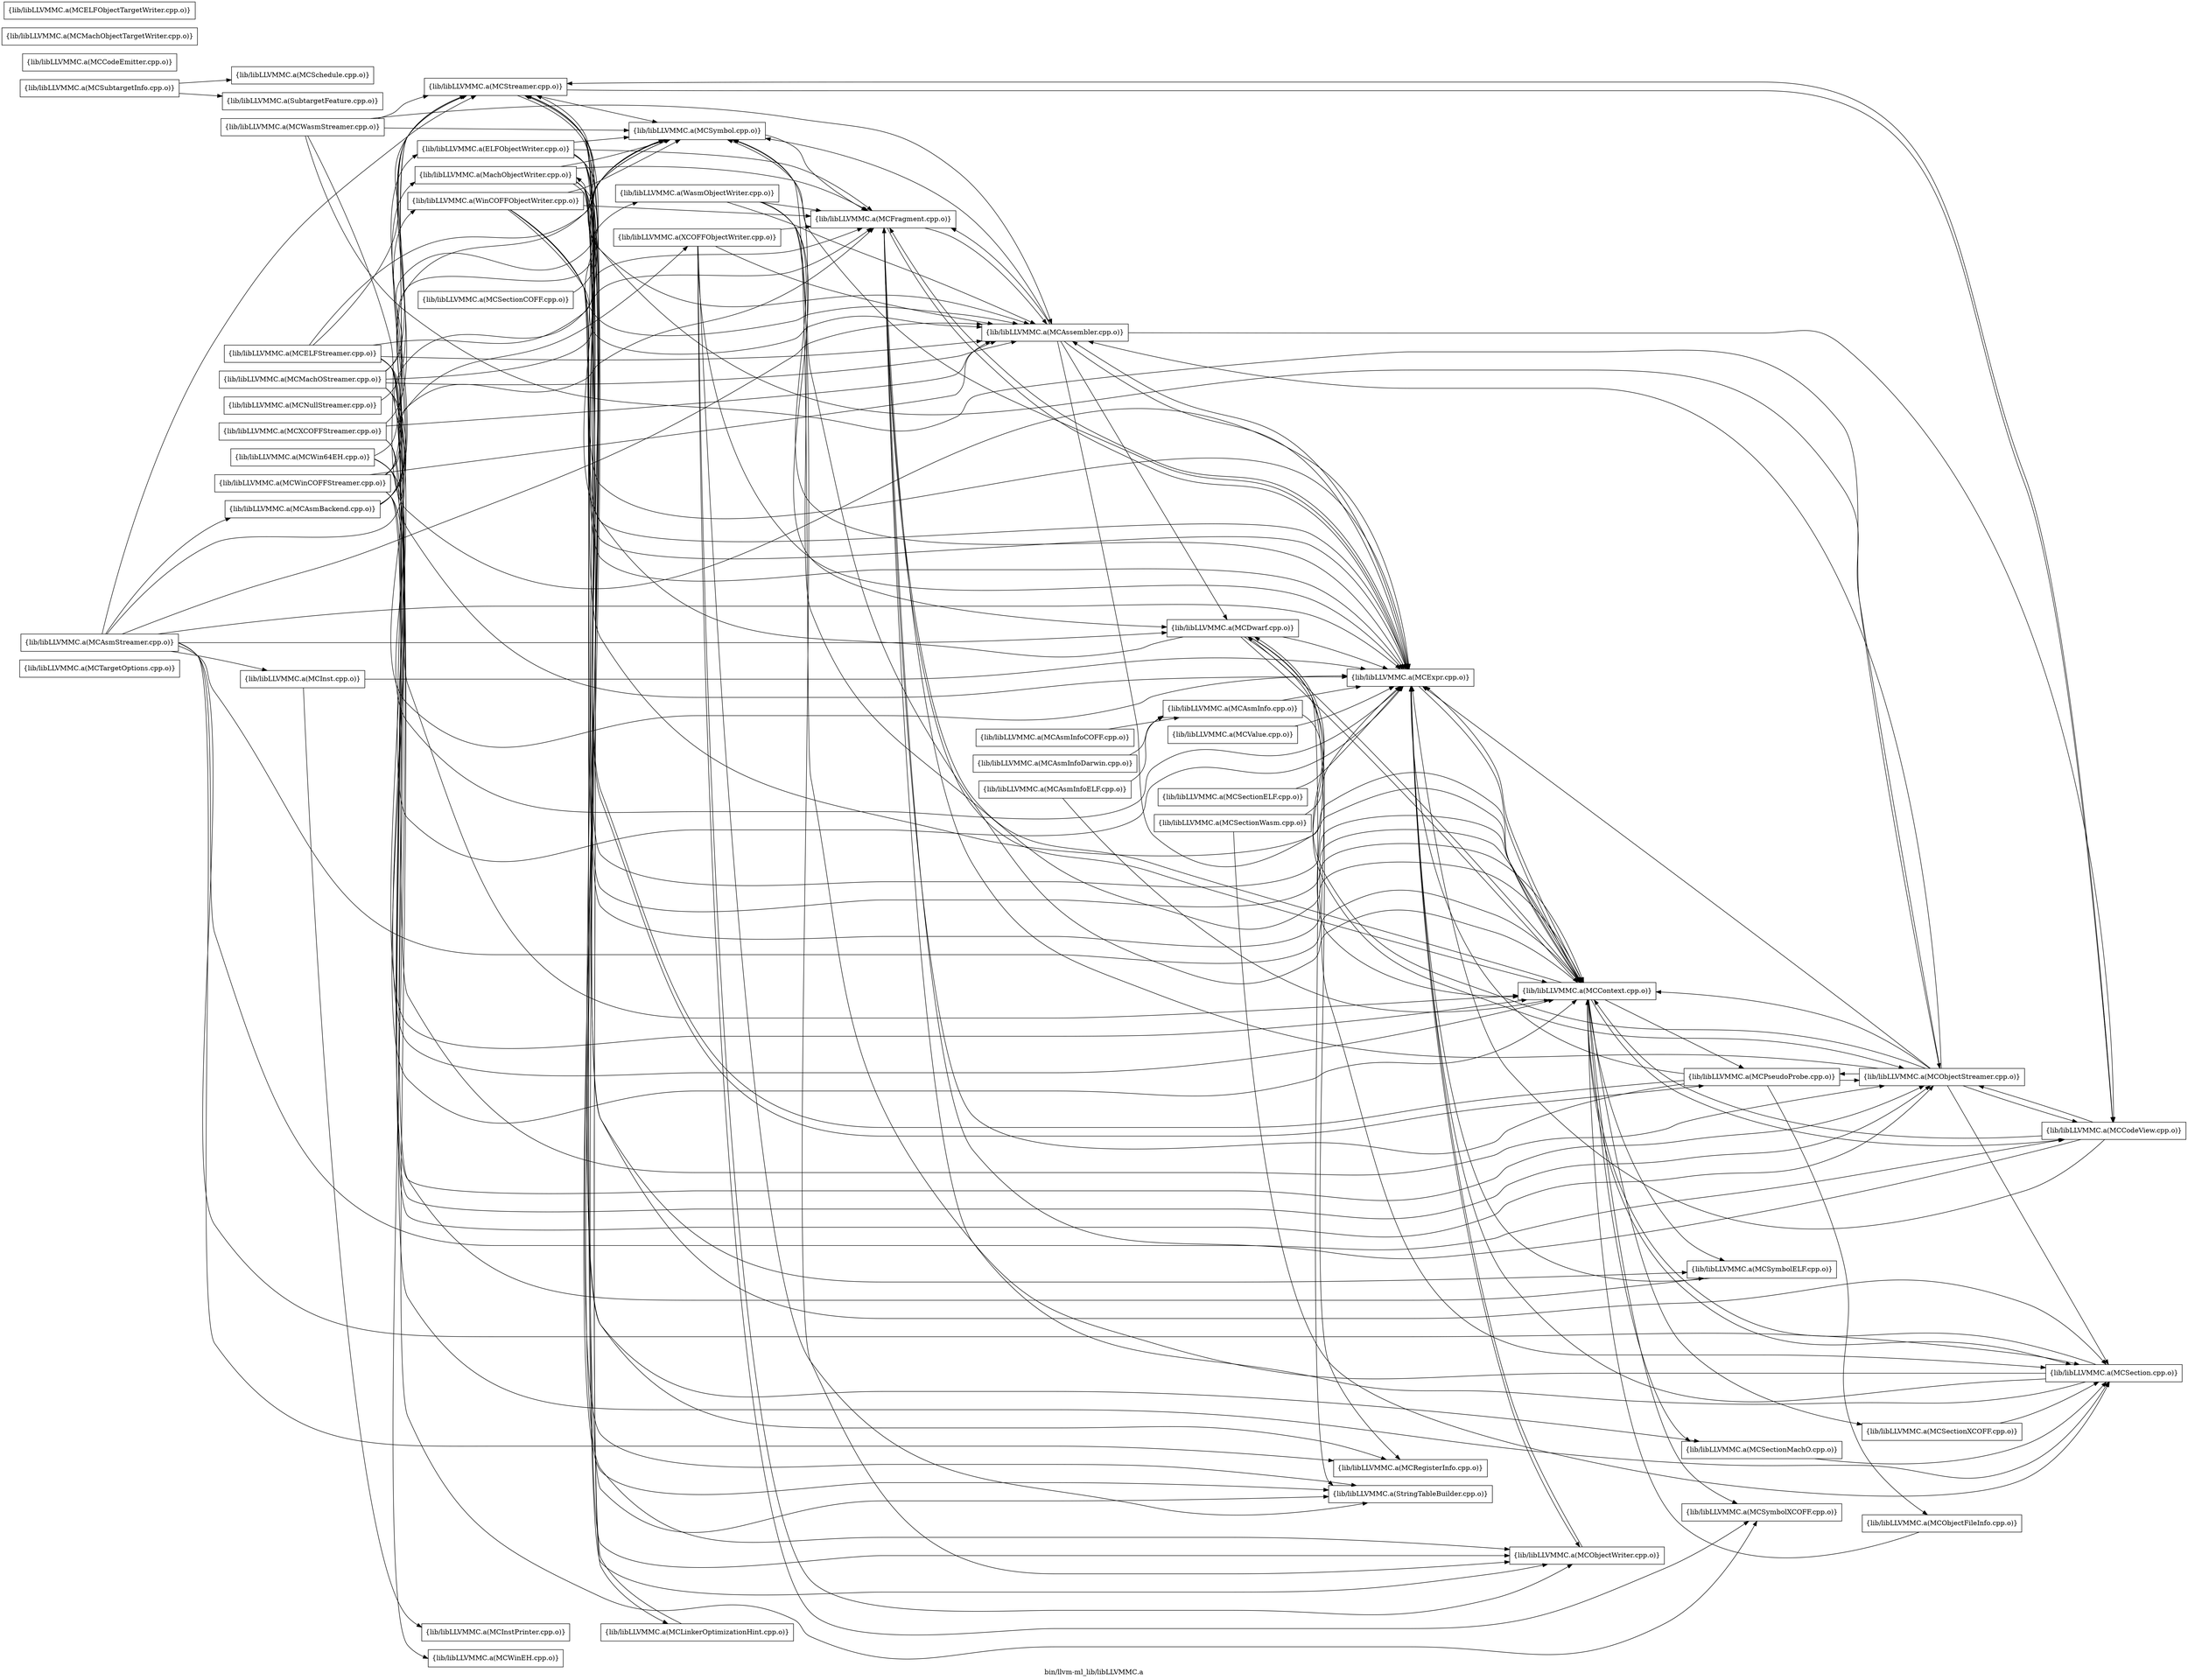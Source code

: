 digraph "bin/llvm-ml_lib/libLLVMMC.a" {
	label="bin/llvm-ml_lib/libLLVMMC.a";
	rankdir=LR;

	Node0x55c22908dd88 [shape=record,shape=box,group=0,label="{lib/libLLVMMC.a(MCTargetOptions.cpp.o)}"];
	Node0x55c22908ec38 [shape=record,shape=box,group=0,label="{lib/libLLVMMC.a(MCWasmStreamer.cpp.o)}"];
	Node0x55c22908ec38 -> Node0x55c2290905d8;
	Node0x55c22908ec38 -> Node0x55c2290919d8;
	Node0x55c22908ec38 -> Node0x55c22908fef8;
	Node0x55c22908ec38 -> Node0x55c229091028;
	Node0x55c22908ec38 -> Node0x55c2290926f8;
	Node0x55c2290921f8 [shape=record,shape=box,group=0,label="{lib/libLLVMMC.a(MCAsmBackend.cpp.o)}"];
	Node0x55c2290921f8 -> Node0x55c22908e008;
	Node0x55c2290921f8 -> Node0x55c22908f458;
	Node0x55c2290921f8 -> Node0x55c22908eaa8;
	Node0x55c2290921f8 -> Node0x55c229091c08;
	Node0x55c2290921f8 -> Node0x55c2290927e8;
	Node0x55c22908f598 [shape=record,shape=box,group=0,label="{lib/libLLVMMC.a(MCAsmStreamer.cpp.o)}"];
	Node0x55c22908f598 -> Node0x55c2290905d8;
	Node0x55c22908f598 -> Node0x55c2290919d8;
	Node0x55c22908f598 -> Node0x55c2290921f8;
	Node0x55c22908f598 -> Node0x55c22908fef8;
	Node0x55c22908f598 -> Node0x55c22908e0f8;
	Node0x55c22908f598 -> Node0x55c22908ed78;
	Node0x55c22908f598 -> Node0x55c229092338;
	Node0x55c22908f598 -> Node0x55c229091028;
	Node0x55c22908f598 -> Node0x55c229090c18;
	Node0x55c22908f598 -> Node0x55c229090a38;
	Node0x55c22908f598 -> Node0x55c229090808;
	Node0x55c22908ed78 [shape=record,shape=box,group=0,label="{lib/libLLVMMC.a(MCContext.cpp.o)}"];
	Node0x55c22908ed78 -> Node0x55c229090d58;
	Node0x55c22908ed78 -> Node0x55c2290919d8;
	Node0x55c22908ed78 -> Node0x55c229092108;
	Node0x55c22908ed78 -> Node0x55c229092798;
	Node0x55c22908ed78 -> Node0x55c22908e0f8;
	Node0x55c22908ed78 -> Node0x55c229092338;
	Node0x55c22908ed78 -> Node0x55c229091028;
	Node0x55c22908ed78 -> Node0x55c2290918e8;
	Node0x55c22908ed78 -> Node0x55c2290916b8;
	Node0x55c22908ed78 -> Node0x55c229090808;
	Node0x55c22908ed78 -> Node0x55c22908f548;
	Node0x55c229091d48 [shape=record,shape=box,group=0,label="{lib/libLLVMMC.a(MCELFStreamer.cpp.o)}"];
	Node0x55c229091d48 -> Node0x55c2290905d8;
	Node0x55c229091d48 -> Node0x55c2290919d8;
	Node0x55c229091d48 -> Node0x55c229092108;
	Node0x55c229091d48 -> Node0x55c22908fef8;
	Node0x55c229091d48 -> Node0x55c22908ed78;
	Node0x55c229091d48 -> Node0x55c229091028;
	Node0x55c229091d48 -> Node0x55c2290918e8;
	Node0x55c229091d48 -> Node0x55c2290926f8;
	Node0x55c229091d48 -> Node0x55c229090808;
	Node0x55c229091028 [shape=record,shape=box,group=0,label="{lib/libLLVMMC.a(MCExpr.cpp.o)}"];
	Node0x55c229091028 -> Node0x55c2290919d8;
	Node0x55c229091028 -> Node0x55c22908fef8;
	Node0x55c229091028 -> Node0x55c22908ed78;
	Node0x55c229091028 -> Node0x55c2290918e8;
	Node0x55c229091028 -> Node0x55c229091a78;
	Node0x55c22908f318 [shape=record,shape=box,group=0,label="{lib/libLLVMMC.a(MCMachOStreamer.cpp.o)}"];
	Node0x55c22908f318 -> Node0x55c2290905d8;
	Node0x55c22908f318 -> Node0x55c2290919d8;
	Node0x55c22908f318 -> Node0x55c22908fef8;
	Node0x55c22908f318 -> Node0x55c22908ed78;
	Node0x55c22908f318 -> Node0x55c229091028;
	Node0x55c22908f318 -> Node0x55c2290918e8;
	Node0x55c22908f318 -> Node0x55c2290926f8;
	Node0x55c22908dd38 [shape=record,shape=box,group=0,label="{lib/libLLVMMC.a(MCNullStreamer.cpp.o)}"];
	Node0x55c22908dd38 -> Node0x55c2290905d8;
	Node0x55c2290929c8 [shape=record,shape=box,group=0,label="{lib/libLLVMMC.a(MCObjectFileInfo.cpp.o)}"];
	Node0x55c2290929c8 -> Node0x55c22908ed78;
	Node0x55c22908f9a8 [shape=record,shape=box,group=0,label="{lib/libLLVMMC.a(MCXCOFFStreamer.cpp.o)}"];
	Node0x55c22908f9a8 -> Node0x55c2290905d8;
	Node0x55c22908f9a8 -> Node0x55c229092798;
	Node0x55c22908f9a8 -> Node0x55c22908fef8;
	Node0x55c22908f9a8 -> Node0x55c2290926f8;
	Node0x55c229090ad8 [shape=record,shape=box,group=0,label="{lib/libLLVMMC.a(MCSubtargetInfo.cpp.o)}"];
	Node0x55c229090ad8 -> Node0x55c2290912a8;
	Node0x55c229090ad8 -> Node0x55c22908ecd8;
	Node0x55c22908ff98 [shape=record,shape=box,group=0,label="{lib/libLLVMMC.a(MCInstPrinter.cpp.o)}"];
	Node0x55c229092748 [shape=record,shape=box,group=0,label="{lib/libLLVMMC.a(MCAsmInfo.cpp.o)}"];
	Node0x55c229092748 -> Node0x55c22908ed78;
	Node0x55c229092748 -> Node0x55c229091028;
	Node0x55c229090a38 [shape=record,shape=box,group=0,label="{lib/libLLVMMC.a(MCRegisterInfo.cpp.o)}"];
	Node0x55c22908fef8 [shape=record,shape=box,group=0,label="{lib/libLLVMMC.a(MCAssembler.cpp.o)}"];
	Node0x55c22908fef8 -> Node0x55c2290919d8;
	Node0x55c22908fef8 -> Node0x55c22908e0f8;
	Node0x55c22908fef8 -> Node0x55c22908ed78;
	Node0x55c22908fef8 -> Node0x55c229092338;
	Node0x55c22908fef8 -> Node0x55c229091028;
	Node0x55c22908fef8 -> Node0x55c2290918e8;
	Node0x55c2290918e8 [shape=record,shape=box,group=0,label="{lib/libLLVMMC.a(MCFragment.cpp.o)}"];
	Node0x55c2290918e8 -> Node0x55c22908fef8;
	Node0x55c2290918e8 -> Node0x55c22908ed78;
	Node0x55c2290918e8 -> Node0x55c229091028;
	Node0x55c229090c18 [shape=record,shape=box,group=0,label="{lib/libLLVMMC.a(MCInst.cpp.o)}"];
	Node0x55c229090c18 -> Node0x55c229091028;
	Node0x55c229090c18 -> Node0x55c22908ff98;
	Node0x55c2290926f8 [shape=record,shape=box,group=0,label="{lib/libLLVMMC.a(MCObjectStreamer.cpp.o)}"];
	Node0x55c2290926f8 -> Node0x55c2290905d8;
	Node0x55c2290926f8 -> Node0x55c22908fef8;
	Node0x55c2290926f8 -> Node0x55c22908e0f8;
	Node0x55c2290926f8 -> Node0x55c22908ed78;
	Node0x55c2290926f8 -> Node0x55c229092338;
	Node0x55c2290926f8 -> Node0x55c229091028;
	Node0x55c2290926f8 -> Node0x55c2290918e8;
	Node0x55c2290926f8 -> Node0x55c2290916b8;
	Node0x55c2290926f8 -> Node0x55c229090808;
	Node0x55c22908dec8 [shape=record,shape=box,group=0,label="{lib/libLLVMMC.a(MCAsmInfoCOFF.cpp.o)}"];
	Node0x55c22908dec8 -> Node0x55c229092748;
	Node0x55c22908f048 [shape=record,shape=box,group=0,label="{lib/libLLVMMC.a(MCAsmInfoDarwin.cpp.o)}"];
	Node0x55c22908f048 -> Node0x55c229092748;
	Node0x55c22908f728 [shape=record,shape=box,group=0,label="{lib/libLLVMMC.a(MCAsmInfoELF.cpp.o)}"];
	Node0x55c22908f728 -> Node0x55c229092748;
	Node0x55c22908f728 -> Node0x55c22908ed78;
	Node0x55c229090e98 [shape=record,shape=box,group=0,label="{lib/libLLVMMC.a(MCCodeEmitter.cpp.o)}"];
	Node0x55c2290919d8 [shape=record,shape=box,group=0,label="{lib/libLLVMMC.a(MCSymbol.cpp.o)}"];
	Node0x55c2290919d8 -> Node0x55c2290918e8;
	Node0x55c22908f9f8 [shape=record,shape=box,group=0,label="{lib/libLLVMMC.a(MCMachObjectTargetWriter.cpp.o)}"];
	Node0x55c22908f458 [shape=record,shape=box,group=0,label="{lib/libLLVMMC.a(MachObjectWriter.cpp.o)}"];
	Node0x55c22908f458 -> Node0x55c2290919d8;
	Node0x55c22908f458 -> Node0x55c22908fef8;
	Node0x55c22908f458 -> Node0x55c22908ed78;
	Node0x55c22908f458 -> Node0x55c229091028;
	Node0x55c22908f458 -> Node0x55c2290918e8;
	Node0x55c22908f458 -> Node0x55c229091a78;
	Node0x55c22908f458 -> Node0x55c22908f548;
	Node0x55c22908f458 -> Node0x55c22908fbd8;
	Node0x55c22908f458 -> Node0x55c22908e558;
	Node0x55c22908e4b8 [shape=record,shape=box,group=0,label="{lib/libLLVMMC.a(MCValue.cpp.o)}"];
	Node0x55c22908e4b8 -> Node0x55c229091028;
	Node0x55c229092b58 [shape=record,shape=box,group=0,label="{lib/libLLVMMC.a(MCELFObjectTargetWriter.cpp.o)}"];
	Node0x55c229091c08 [shape=record,shape=box,group=0,label="{lib/libLLVMMC.a(WinCOFFObjectWriter.cpp.o)}"];
	Node0x55c229091c08 -> Node0x55c2290919d8;
	Node0x55c229091c08 -> Node0x55c22908fef8;
	Node0x55c229091c08 -> Node0x55c22908ed78;
	Node0x55c229091c08 -> Node0x55c229091028;
	Node0x55c229091c08 -> Node0x55c2290918e8;
	Node0x55c229091c08 -> Node0x55c229091a78;
	Node0x55c229091c08 -> Node0x55c22908e558;
	Node0x55c2290905d8 [shape=record,shape=box,group=0,label="{lib/libLLVMMC.a(MCStreamer.cpp.o)}"];
	Node0x55c2290905d8 -> Node0x55c2290919d8;
	Node0x55c2290905d8 -> Node0x55c22908e0f8;
	Node0x55c2290905d8 -> Node0x55c22908ed78;
	Node0x55c2290905d8 -> Node0x55c229091028;
	Node0x55c2290905d8 -> Node0x55c2290916b8;
	Node0x55c2290905d8 -> Node0x55c229090a38;
	Node0x55c2290905d8 -> Node0x55c229090808;
	Node0x55c22908f4f8 [shape=record,shape=box,group=0,label="{lib/libLLVMMC.a(MCWin64EH.cpp.o)}"];
	Node0x55c22908f4f8 -> Node0x55c2290905d8;
	Node0x55c22908f4f8 -> Node0x55c22908ed78;
	Node0x55c22908f4f8 -> Node0x55c229091028;
	Node0x55c22908f4f8 -> Node0x55c229090f88;
	Node0x55c229090768 [shape=record,shape=box,group=0,label="{lib/libLLVMMC.a(MCWinCOFFStreamer.cpp.o)}"];
	Node0x55c229090768 -> Node0x55c2290905d8;
	Node0x55c229090768 -> Node0x55c2290919d8;
	Node0x55c229090768 -> Node0x55c22908fef8;
	Node0x55c229090768 -> Node0x55c22908ed78;
	Node0x55c229090768 -> Node0x55c229091028;
	Node0x55c229090768 -> Node0x55c2290918e8;
	Node0x55c229090768 -> Node0x55c2290926f8;
	Node0x55c229090f88 [shape=record,shape=box,group=0,label="{lib/libLLVMMC.a(MCWinEH.cpp.o)}"];
	Node0x55c22908e0f8 [shape=record,shape=box,group=0,label="{lib/libLLVMMC.a(MCCodeView.cpp.o)}"];
	Node0x55c22908e0f8 -> Node0x55c2290905d8;
	Node0x55c22908e0f8 -> Node0x55c22908ed78;
	Node0x55c22908e0f8 -> Node0x55c229091028;
	Node0x55c22908e0f8 -> Node0x55c2290918e8;
	Node0x55c22908e0f8 -> Node0x55c2290926f8;
	Node0x55c22908e008 [shape=record,shape=box,group=0,label="{lib/libLLVMMC.a(ELFObjectWriter.cpp.o)}"];
	Node0x55c22908e008 -> Node0x55c2290919d8;
	Node0x55c22908e008 -> Node0x55c229092108;
	Node0x55c22908e008 -> Node0x55c22908fef8;
	Node0x55c22908e008 -> Node0x55c22908ed78;
	Node0x55c22908e008 -> Node0x55c229091028;
	Node0x55c22908e008 -> Node0x55c2290918e8;
	Node0x55c22908e008 -> Node0x55c229091a78;
	Node0x55c22908e008 -> Node0x55c22908e558;
	Node0x55c22908eaa8 [shape=record,shape=box,group=0,label="{lib/libLLVMMC.a(WasmObjectWriter.cpp.o)}"];
	Node0x55c22908eaa8 -> Node0x55c22908fef8;
	Node0x55c22908eaa8 -> Node0x55c22908ed78;
	Node0x55c22908eaa8 -> Node0x55c229092338;
	Node0x55c22908eaa8 -> Node0x55c229091028;
	Node0x55c22908eaa8 -> Node0x55c2290918e8;
	Node0x55c22908eaa8 -> Node0x55c229091a78;
	Node0x55c2290927e8 [shape=record,shape=box,group=0,label="{lib/libLLVMMC.a(XCOFFObjectWriter.cpp.o)}"];
	Node0x55c2290927e8 -> Node0x55c229092798;
	Node0x55c2290927e8 -> Node0x55c22908fef8;
	Node0x55c2290927e8 -> Node0x55c229091028;
	Node0x55c2290927e8 -> Node0x55c2290918e8;
	Node0x55c2290927e8 -> Node0x55c229091a78;
	Node0x55c2290927e8 -> Node0x55c22908e558;
	Node0x55c229092108 [shape=record,shape=box,group=0,label="{lib/libLLVMMC.a(MCSymbolELF.cpp.o)}"];
	Node0x55c229092108 -> Node0x55c229091028;
	Node0x55c229091a78 [shape=record,shape=box,group=0,label="{lib/libLLVMMC.a(MCObjectWriter.cpp.o)}"];
	Node0x55c229091a78 -> Node0x55c229091028;
	Node0x55c22908e558 [shape=record,shape=box,group=0,label="{lib/libLLVMMC.a(StringTableBuilder.cpp.o)}"];
	Node0x55c229092338 [shape=record,shape=box,group=0,label="{lib/libLLVMMC.a(MCDwarf.cpp.o)}"];
	Node0x55c229092338 -> Node0x55c2290905d8;
	Node0x55c229092338 -> Node0x55c22908ed78;
	Node0x55c229092338 -> Node0x55c229091028;
	Node0x55c229092338 -> Node0x55c2290926f8;
	Node0x55c229092338 -> Node0x55c229090a38;
	Node0x55c229092338 -> Node0x55c229090808;
	Node0x55c229092338 -> Node0x55c22908e558;
	Node0x55c229090808 [shape=record,shape=box,group=0,label="{lib/libLLVMMC.a(MCSection.cpp.o)}"];
	Node0x55c229090808 -> Node0x55c2290919d8;
	Node0x55c229090808 -> Node0x55c22908ed78;
	Node0x55c229090808 -> Node0x55c229091028;
	Node0x55c229090808 -> Node0x55c2290918e8;
	Node0x55c229090d58 [shape=record,shape=box,group=0,label="{lib/libLLVMMC.a(MCSectionXCOFF.cpp.o)}"];
	Node0x55c229090d58 -> Node0x55c229090808;
	Node0x55c229092798 [shape=record,shape=box,group=0,label="{lib/libLLVMMC.a(MCSymbolXCOFF.cpp.o)}"];
	Node0x55c2290916b8 [shape=record,shape=box,group=0,label="{lib/libLLVMMC.a(MCPseudoProbe.cpp.o)}"];
	Node0x55c2290916b8 -> Node0x55c2290905d8;
	Node0x55c2290916b8 -> Node0x55c229091028;
	Node0x55c2290916b8 -> Node0x55c2290918e8;
	Node0x55c2290916b8 -> Node0x55c2290929c8;
	Node0x55c2290916b8 -> Node0x55c2290926f8;
	Node0x55c22908f548 [shape=record,shape=box,group=0,label="{lib/libLLVMMC.a(MCSectionMachO.cpp.o)}"];
	Node0x55c22908f548 -> Node0x55c229090808;
	Node0x55c22908fc28 [shape=record,shape=box,group=0,label="{lib/libLLVMMC.a(MCSectionCOFF.cpp.o)}"];
	Node0x55c22908fc28 -> Node0x55c2290919d8;
	Node0x55c22908f688 [shape=record,shape=box,group=0,label="{lib/libLLVMMC.a(MCSectionELF.cpp.o)}"];
	Node0x55c22908f688 -> Node0x55c229091028;
	Node0x55c22908e7d8 [shape=record,shape=box,group=0,label="{lib/libLLVMMC.a(MCSectionWasm.cpp.o)}"];
	Node0x55c22908e7d8 -> Node0x55c229091028;
	Node0x55c22908e7d8 -> Node0x55c229090808;
	Node0x55c2290912a8 [shape=record,shape=box,group=0,label="{lib/libLLVMMC.a(MCSchedule.cpp.o)}"];
	Node0x55c22908ecd8 [shape=record,shape=box,group=0,label="{lib/libLLVMMC.a(SubtargetFeature.cpp.o)}"];
	Node0x55c22908fbd8 [shape=record,shape=box,group=0,label="{lib/libLLVMMC.a(MCLinkerOptimizationHint.cpp.o)}"];
	Node0x55c22908fbd8 -> Node0x55c22908f458;
}
